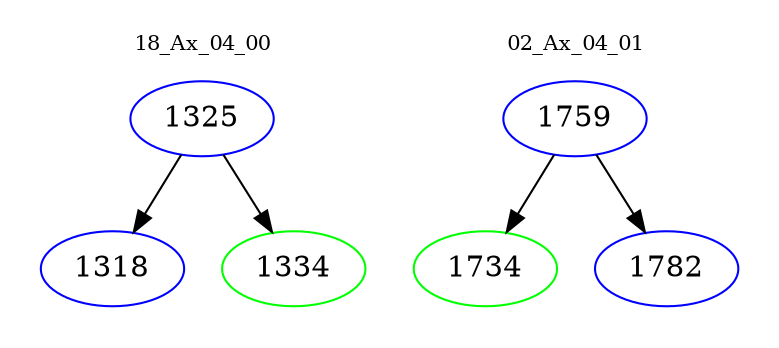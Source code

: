 digraph{
subgraph cluster_0 {
color = white
label = "18_Ax_04_00";
fontsize=10;
T0_1325 [label="1325", color="blue"]
T0_1325 -> T0_1318 [color="black"]
T0_1318 [label="1318", color="blue"]
T0_1325 -> T0_1334 [color="black"]
T0_1334 [label="1334", color="green"]
}
subgraph cluster_1 {
color = white
label = "02_Ax_04_01";
fontsize=10;
T1_1759 [label="1759", color="blue"]
T1_1759 -> T1_1734 [color="black"]
T1_1734 [label="1734", color="green"]
T1_1759 -> T1_1782 [color="black"]
T1_1782 [label="1782", color="blue"]
}
}
